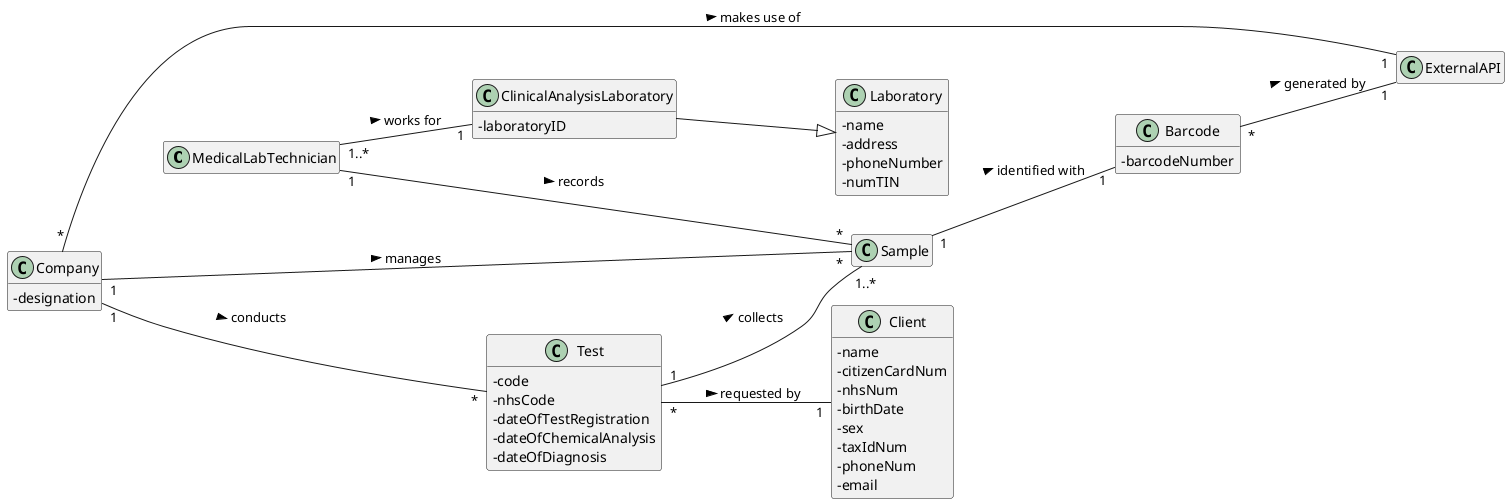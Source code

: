 @startuml

skinparam classAttributeIconSize 0
hide empty methods
hide empty attributes
left to right direction

class MedicalLabTechnician{}

class Sample{}

class Test{
- code
- nhsCode
- dateOfTestRegistration
- dateOfChemicalAnalysis
- dateOfDiagnosis
}

class Barcode {
- barcodeNumber
}

class ExternalAPI{}

/'class LabOrder{}'/

class Client{
- name
- citizenCardNum
- nhsNum
- birthDate
- sex
- taxIdNum
- phoneNum
- email
}

/'
class TestType{
- code
- description
- collectingMethod
}'/

/'class Parameter {
  -code
  -shortName
  -description
}'/

class Company {
-designation
}

class ClinicalAnalysisLaboratory{
- laboratoryID
}

class Laboratory {
- name
- address
- phoneNumber
- numTIN
}

/'class Config {}'/




MedicalLabTechnician "1" --- "*" Sample : records >
Sample "1" -- "1" Barcode : identified with >
Barcode "*" -- "1" ExternalAPI : generated by >
Test "1" -- "1..*" Sample : collects >
/'Test "1" --- "1" LabOrder : originates <'/
/'LabOrder "1..*" --- "1" Client : provided by >'/

/'comment line above'/
/'Test "*" -- "1" TestType : classified as >'/

/'LabOrder -- TestType : contains >'/
/'LabOrder -- "1..*" Parameter : contains >'/

/'ExternalAPI -- Config : defined by >'/
Test "*" -- "1" Client : requested by >
Company "*" - "1" ExternalAPI : makes use of >
Company "1" --- "*" Sample : manages >
Company "1" --- "*" Test : conducts >
MedicalLabTechnician "1..*" -- "1" ClinicalAnalysisLaboratory : works for >

ClinicalAnalysisLaboratory --|> Laboratory





@enduml